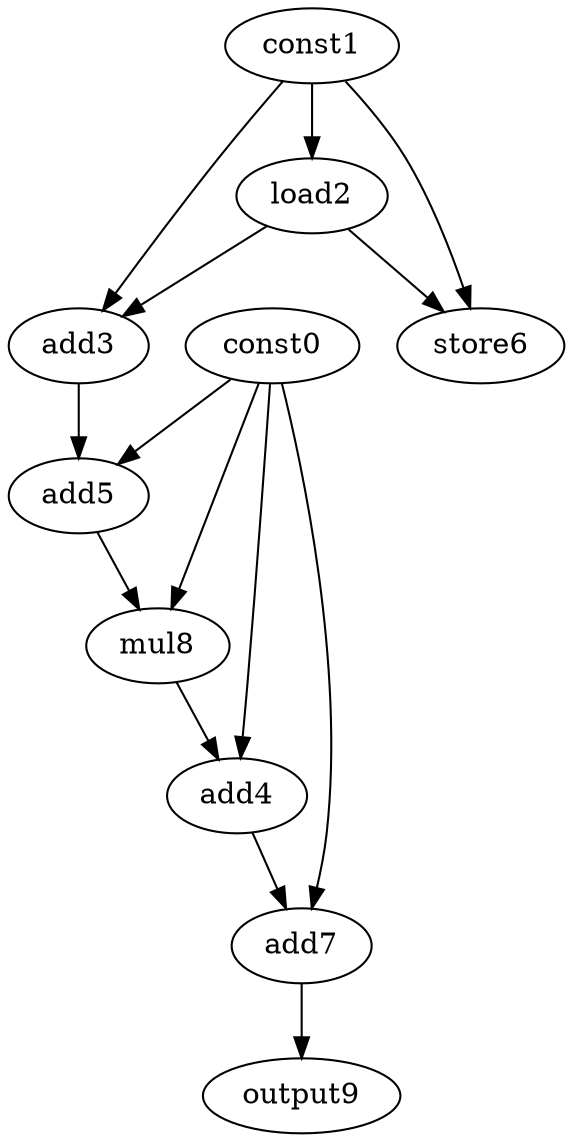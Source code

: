 digraph G { 
const0[opcode=const]; 
const1[opcode=const]; 
load2[opcode=load]; 
add3[opcode=add]; 
add4[opcode=add]; 
add5[opcode=add]; 
store6[opcode=store]; 
add7[opcode=add]; 
mul8[opcode=mul]; 
output9[opcode=output]; 
const1->load2[operand=0];
const1->add3[operand=0];
load2->add3[operand=1];
const1->store6[operand=0];
load2->store6[operand=1];
const0->add5[operand=0];
add3->add5[operand=1];
const0->mul8[operand=0];
add5->mul8[operand=1];
const0->add4[operand=0];
mul8->add4[operand=1];
const0->add7[operand=0];
add4->add7[operand=1];
add7->output9[operand=0];
}
